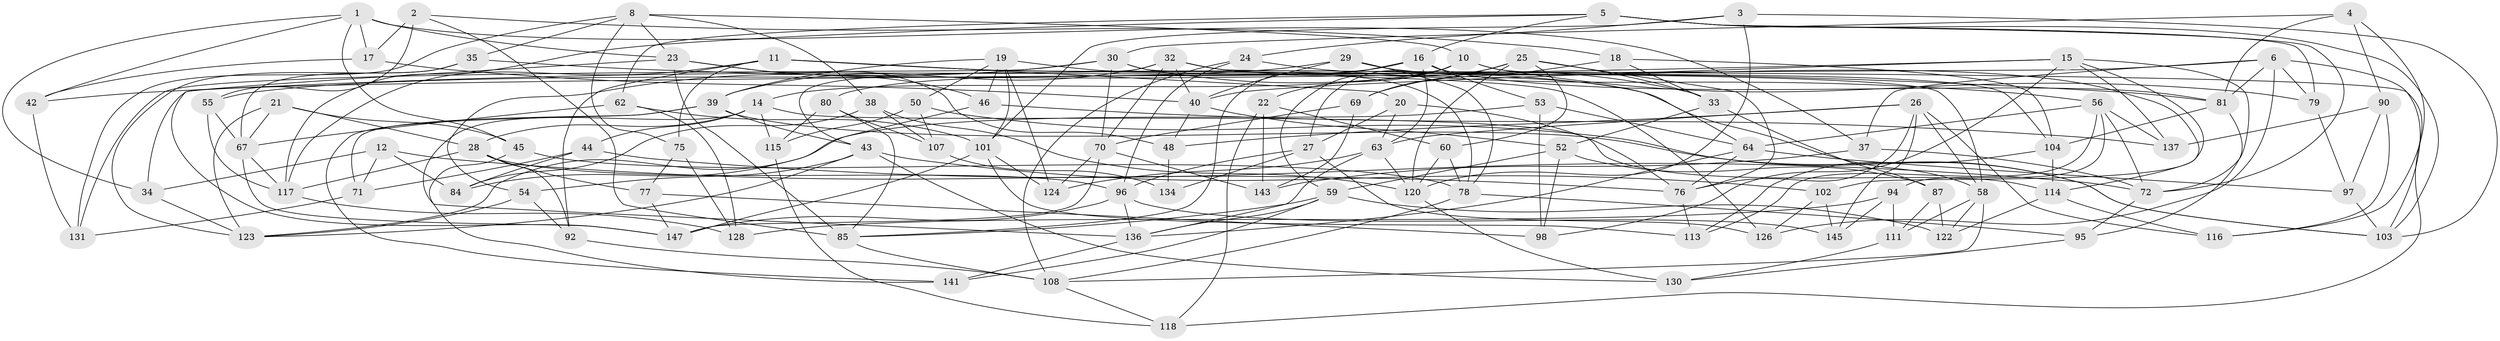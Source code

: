 // original degree distribution, {4: 1.0}
// Generated by graph-tools (version 1.1) at 2025/11/02/27/25 16:11:45]
// undirected, 103 vertices, 248 edges
graph export_dot {
graph [start="1"]
  node [color=gray90,style=filled];
  1 [super="+7"];
  2;
  3;
  4;
  5 [super="+9"];
  6 [super="+13"];
  8 [super="+51"];
  10 [super="+49"];
  11 [super="+105"];
  12;
  14 [super="+61"];
  15 [super="+91"];
  16 [super="+146"];
  17;
  18;
  19 [super="+41"];
  20;
  21;
  22;
  23 [super="+83"];
  24;
  25 [super="+86"];
  26 [super="+135"];
  27 [super="+57"];
  28 [super="+99"];
  29;
  30 [super="+31"];
  32 [super="+65"];
  33 [super="+36"];
  34;
  35;
  37;
  38;
  39 [super="+119"];
  40 [super="+47"];
  42;
  43 [super="+68"];
  44;
  45;
  46;
  48;
  50;
  52 [super="+82"];
  53;
  54;
  55;
  56 [super="+66"];
  58 [super="+88"];
  59 [super="+73"];
  60;
  62;
  63 [super="+89"];
  64 [super="+100"];
  67 [super="+74"];
  69;
  70 [super="+109"];
  71;
  72 [super="+129"];
  75;
  76 [super="+93"];
  77;
  78 [super="+110"];
  79;
  80;
  81 [super="+125"];
  84;
  85 [super="+106"];
  87;
  90;
  92;
  94;
  95;
  96 [super="+140"];
  97;
  98;
  101 [super="+112"];
  102;
  103 [super="+133"];
  104 [super="+121"];
  107;
  108 [super="+138"];
  111;
  113;
  114 [super="+132"];
  115;
  116;
  117 [super="+127"];
  118;
  120 [super="+139"];
  122;
  123 [super="+142"];
  124;
  126;
  128;
  130;
  131;
  134;
  136 [super="+144"];
  137;
  141;
  143;
  145;
  147 [super="+148"];
  1 -- 34;
  1 -- 42;
  1 -- 23;
  1 -- 37;
  1 -- 45;
  1 -- 17;
  2 -- 17;
  2 -- 85;
  2 -- 18;
  2 -- 55;
  3 -- 101;
  3 -- 24;
  3 -- 120;
  3 -- 103;
  4 -- 90;
  4 -- 116;
  4 -- 30;
  4 -- 81;
  5 -- 79;
  5 -- 62;
  5 -- 117;
  5 -- 72;
  5 -- 103;
  5 -- 16;
  6 -- 34;
  6 -- 126;
  6 -- 81;
  6 -- 103;
  6 -- 37;
  6 -- 79;
  8 -- 131;
  8 -- 35;
  8 -- 23;
  8 -- 10;
  8 -- 75;
  8 -- 38;
  10 -- 104;
  10 -- 79;
  10 -- 59;
  10 -- 22;
  10 -- 14;
  11 -- 126;
  11 -- 117;
  11 -- 75;
  11 -- 92;
  11 -- 20;
  11 -- 58;
  12 -- 34;
  12 -- 84;
  12 -- 71;
  12 -- 76;
  14 -- 44;
  14 -- 28;
  14 -- 115;
  14 -- 114;
  14 -- 136;
  15 -- 137;
  15 -- 42;
  15 -- 72;
  15 -- 98;
  15 -- 102;
  15 -- 40;
  16 -- 53;
  16 -- 63;
  16 -- 81;
  16 -- 80;
  16 -- 85;
  17 -- 42;
  17 -- 40;
  18 -- 69;
  18 -- 33;
  18 -- 104;
  19 -- 39;
  19 -- 46;
  19 -- 78;
  19 -- 50;
  19 -- 124;
  19 -- 101;
  20 -- 63;
  20 -- 76;
  20 -- 27;
  21 -- 67;
  21 -- 28;
  21 -- 45;
  21 -- 123;
  22 -- 118;
  22 -- 60;
  22 -- 143;
  23 -- 48;
  23 -- 85;
  23 -- 147;
  23 -- 46;
  24 -- 108;
  24 -- 96;
  24 -- 56;
  25 -- 60;
  25 -- 27;
  25 -- 33;
  25 -- 120;
  25 -- 69;
  25 -- 76;
  26 -- 116;
  26 -- 58;
  26 -- 63;
  26 -- 48;
  26 -- 145;
  26 -- 76;
  27 -- 96;
  27 -- 134 [weight=2];
  27 -- 126;
  28 -- 77;
  28 -- 117;
  28 -- 92;
  28 -- 96;
  29 -- 114;
  29 -- 55;
  29 -- 78;
  29 -- 40;
  30 -- 54;
  30 -- 70;
  30 -- 58;
  30 -- 131;
  30 -- 33;
  32 -- 70;
  32 -- 118;
  32 -- 40;
  32 -- 43;
  32 -- 64;
  32 -- 39;
  33 -- 52 [weight=2];
  33 -- 87;
  34 -- 123;
  35 -- 67;
  35 -- 123;
  35 -- 81;
  37 -- 72;
  37 -- 143;
  38 -- 84;
  38 -- 107;
  38 -- 120;
  39 -- 103;
  39 -- 43;
  39 -- 141;
  39 -- 71;
  40 -- 48;
  40 -- 52;
  42 -- 131;
  43 -- 54;
  43 -- 130;
  43 -- 123;
  43 -- 102;
  44 -- 71;
  44 -- 84;
  44 -- 72;
  45 -- 141;
  45 -- 78;
  46 -- 137;
  46 -- 123;
  48 -- 134;
  50 -- 115;
  50 -- 103;
  50 -- 107;
  52 -- 98;
  52 -- 59;
  52 -- 87;
  53 -- 98;
  53 -- 64;
  53 -- 84;
  54 -- 123;
  54 -- 92;
  55 -- 67;
  55 -- 117;
  56 -- 94;
  56 -- 64;
  56 -- 113;
  56 -- 137;
  56 -- 72;
  58 -- 122;
  58 -- 108;
  58 -- 111;
  59 -- 141;
  59 -- 85;
  59 -- 122;
  59 -- 136;
  60 -- 120;
  60 -- 78;
  62 -- 101;
  62 -- 128;
  62 -- 67;
  63 -- 124;
  63 -- 120;
  63 -- 136;
  64 -- 76;
  64 -- 97;
  64 -- 136;
  67 -- 147;
  67 -- 117;
  69 -- 143;
  69 -- 70;
  70 -- 124;
  70 -- 143;
  70 -- 147;
  71 -- 131;
  72 -- 95;
  75 -- 128;
  75 -- 77;
  76 -- 113;
  77 -- 98;
  77 -- 147;
  78 -- 95;
  78 -- 108;
  79 -- 97;
  80 -- 115;
  80 -- 107;
  80 -- 85;
  81 -- 104;
  81 -- 95;
  85 -- 108;
  87 -- 111;
  87 -- 122;
  90 -- 97;
  90 -- 137;
  90 -- 116;
  92 -- 108;
  94 -- 128;
  94 -- 145;
  94 -- 111;
  95 -- 130;
  96 -- 147;
  96 -- 145;
  96 -- 136;
  97 -- 103;
  101 -- 147;
  101 -- 124;
  101 -- 113;
  102 -- 126;
  102 -- 145;
  104 -- 113;
  104 -- 114 [weight=2];
  107 -- 134;
  108 -- 118;
  111 -- 130;
  114 -- 116;
  114 -- 122;
  115 -- 118;
  117 -- 128;
  120 -- 130;
  136 -- 141;
}
